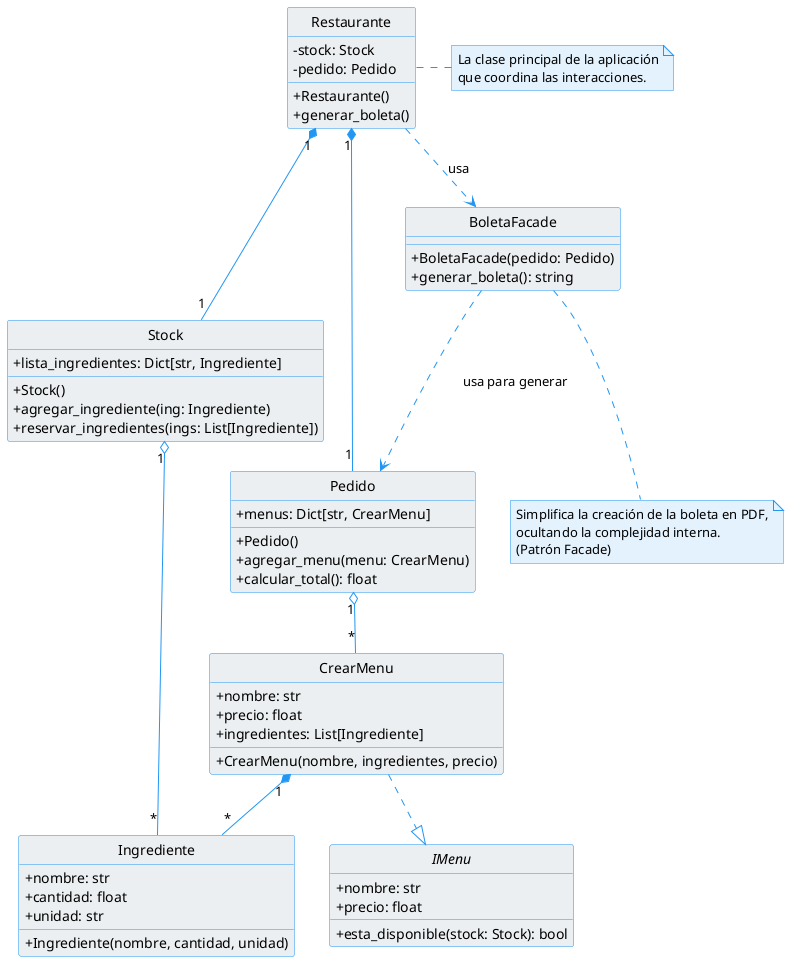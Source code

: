 @startuml
' skinparam para mejorar la apariencia
skinparam classAttributeIconSize 0
skinparam style strictuml
skinparam class {
    ArrowColor #2196F3
    BorderColor #2196F3
    BackgroundColor #ECEFF1
}
skinparam note {
    BorderColor #2196F3
    BackgroundColor #E3F2FD
}

' Interfaz y Clases
interface IMenu {
  +nombre: str
  +precio: float
  +esta_disponible(stock: Stock): bool
}

class CrearMenu {
  +CrearMenu(nombre, ingredientes, precio)
  +nombre: str
  +precio: float
  +ingredientes: List[Ingrediente]
}

class Ingrediente {
  +Ingrediente(nombre, cantidad, unidad)
  +nombre: str
  +cantidad: float
  +unidad: str
}

class Stock {
  +Stock()
  +lista_ingredientes: Dict[str, Ingrediente]
  +agregar_ingrediente(ing: Ingrediente)
  +reservar_ingredientes(ings: List[Ingrediente])
}

class Pedido {
  +Pedido()
  +menus: Dict[str, CrearMenu]
  +agregar_menu(menu: CrearMenu)
  +calcular_total(): float
}

class BoletaFacade {
  +BoletaFacade(pedido: Pedido)
  +generar_boleta(): string
}

class Restaurante {
  +Restaurante()
  -stock: Stock
  -pedido: Pedido
  +generar_boleta()
}

' Relaciones
Restaurante "1" *-- "1" Stock
Restaurante "1" *-- "1" Pedido
Restaurante ..> BoletaFacade : "usa"

BoletaFacade ..> Pedido : "usa para generar"

Pedido "1" o-- "*" CrearMenu
Stock "1" o-- "*" Ingrediente
CrearMenu "1" *-- "*" Ingrediente
CrearMenu ..|> IMenu

note right of Restaurante
  La clase principal de la aplicación
  que coordina las interacciones.
end note

note bottom of BoletaFacade
  Simplifica la creación de la boleta en PDF,
  ocultando la complejidad interna.
  (Patrón Facade)
end note

@enduml
